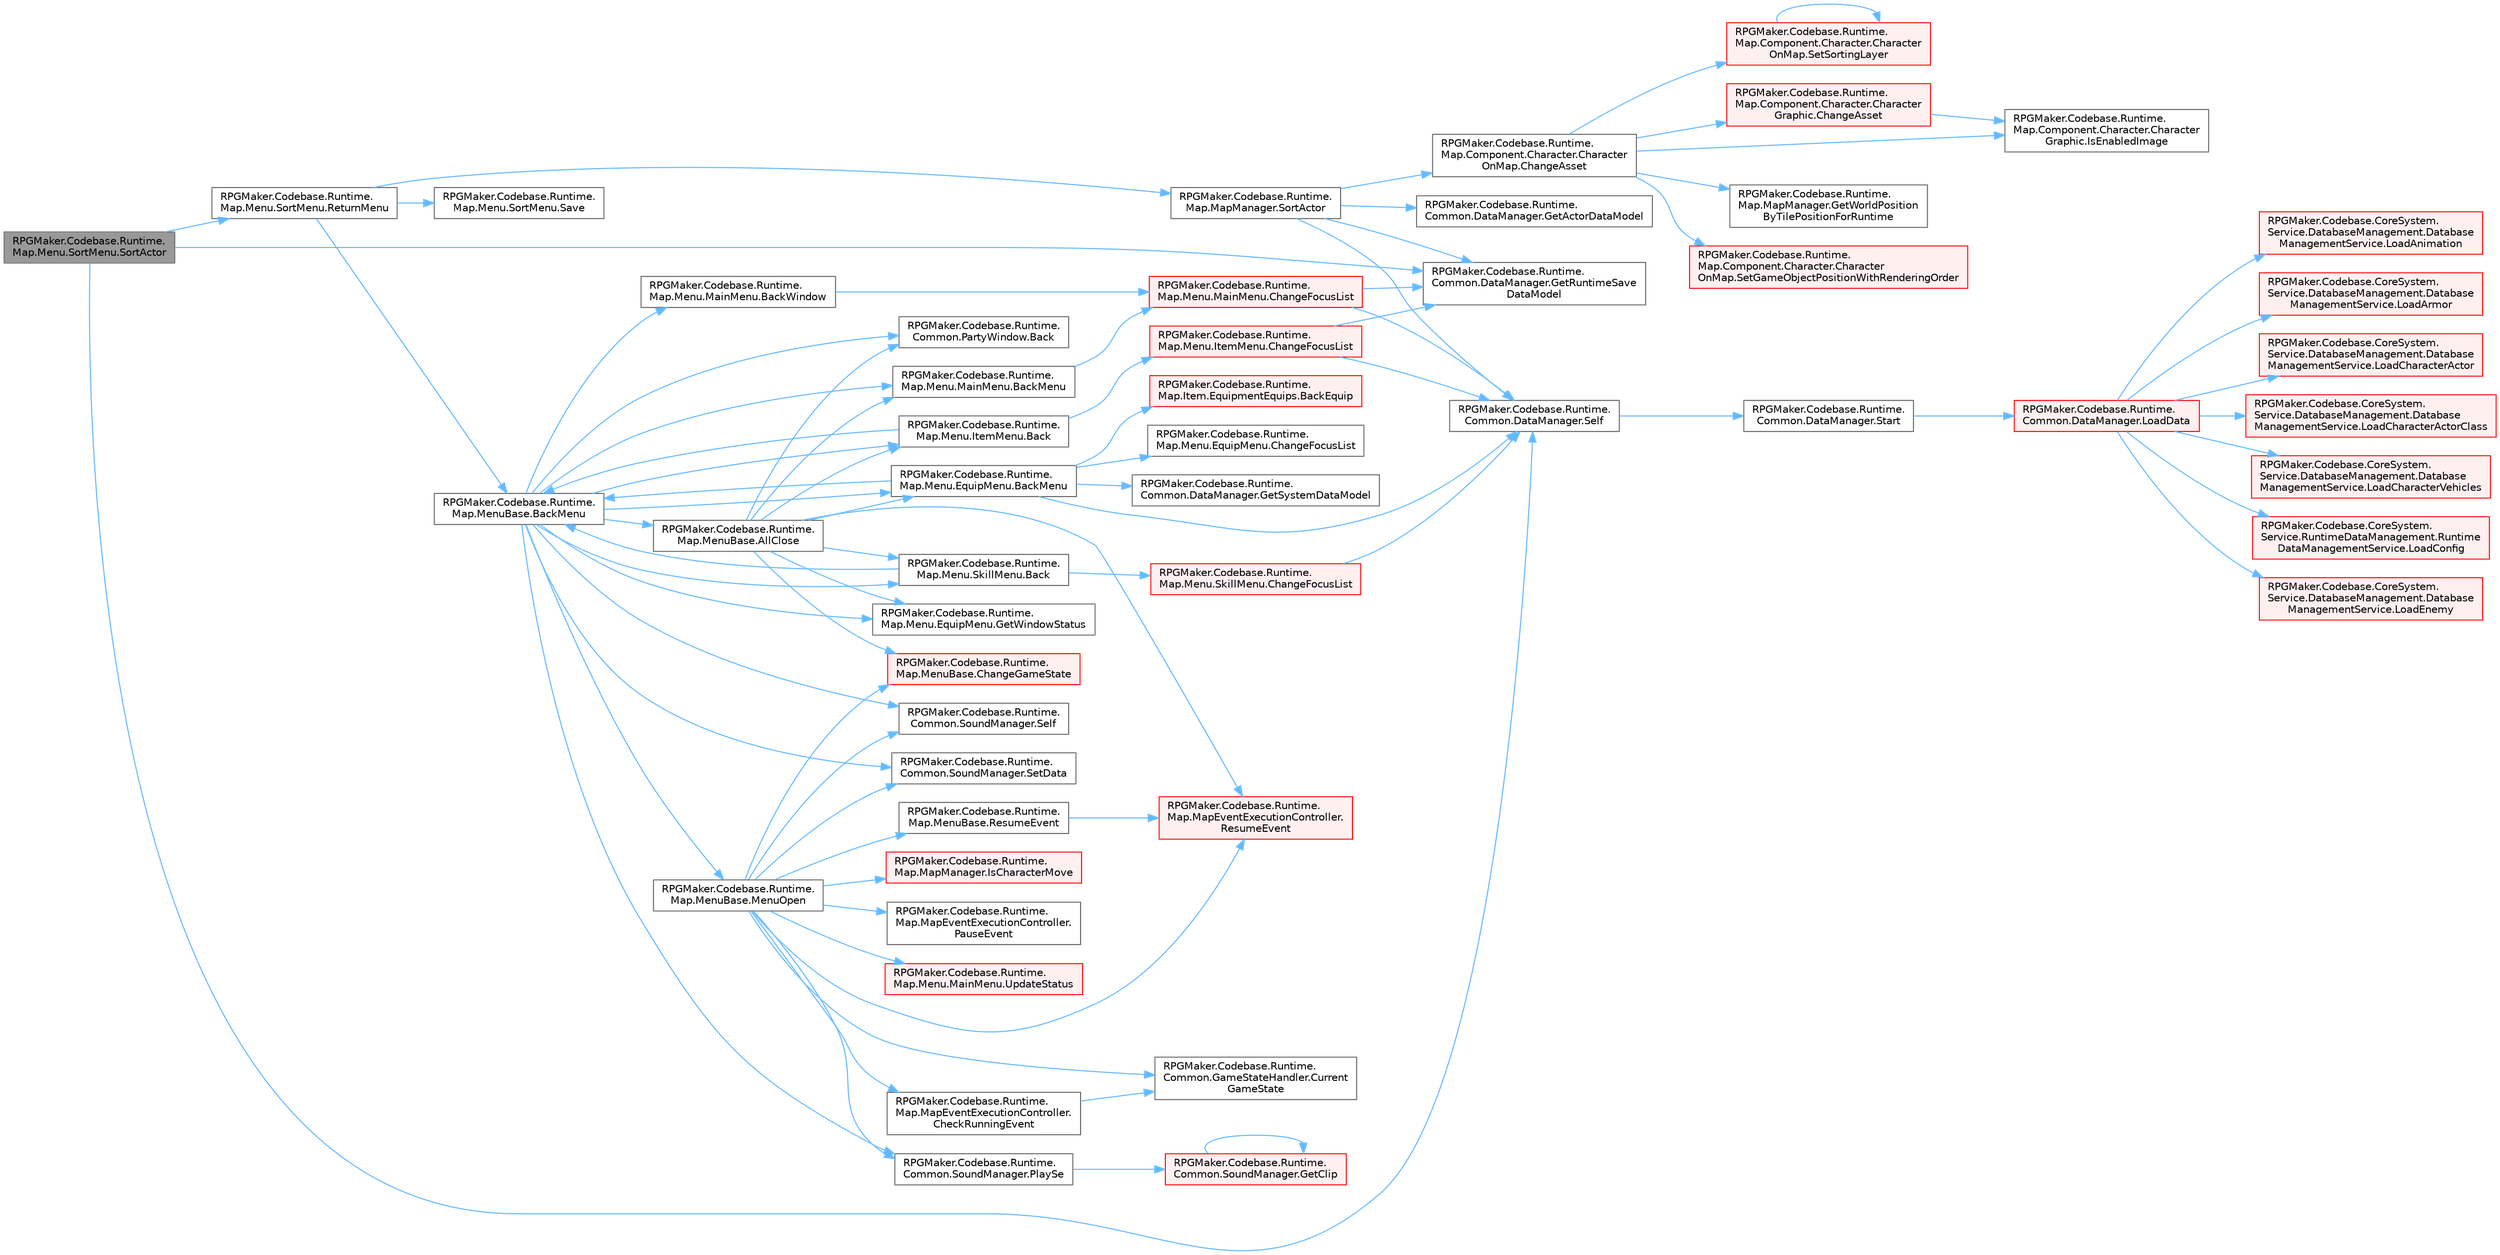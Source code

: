 digraph "RPGMaker.Codebase.Runtime.Map.Menu.SortMenu.SortActor"
{
 // LATEX_PDF_SIZE
  bgcolor="transparent";
  edge [fontname=Helvetica,fontsize=10,labelfontname=Helvetica,labelfontsize=10];
  node [fontname=Helvetica,fontsize=10,shape=box,height=0.2,width=0.4];
  rankdir="LR";
  Node1 [id="Node000001",label="RPGMaker.Codebase.Runtime.\lMap.Menu.SortMenu.SortActor",height=0.2,width=0.4,color="gray40", fillcolor="grey60", style="filled", fontcolor="black",tooltip=" "];
  Node1 -> Node2 [id="edge1_Node000001_Node000002",color="steelblue1",style="solid",tooltip=" "];
  Node2 [id="Node000002",label="RPGMaker.Codebase.Runtime.\lCommon.DataManager.GetRuntimeSave\lDataModel",height=0.2,width=0.4,color="grey40", fillcolor="white", style="filled",URL="$d5/d08/class_r_p_g_maker_1_1_codebase_1_1_runtime_1_1_common_1_1_data_manager.html#aa008ccb1bfddc97c2c6618cfe1fe9ab9",tooltip=" "];
  Node1 -> Node3 [id="edge2_Node000001_Node000003",color="steelblue1",style="solid",tooltip=" "];
  Node3 [id="Node000003",label="RPGMaker.Codebase.Runtime.\lMap.Menu.SortMenu.ReturnMenu",height=0.2,width=0.4,color="grey40", fillcolor="white", style="filled",URL="$d0/d73/class_r_p_g_maker_1_1_codebase_1_1_runtime_1_1_map_1_1_menu_1_1_sort_menu.html#a2fc5874832915517a434a9b5e2ffc075",tooltip=" "];
  Node3 -> Node4 [id="edge3_Node000003_Node000004",color="steelblue1",style="solid",tooltip=" "];
  Node4 [id="Node000004",label="RPGMaker.Codebase.Runtime.\lMap.MenuBase.BackMenu",height=0.2,width=0.4,color="grey40", fillcolor="white", style="filled",URL="$d4/d87/class_r_p_g_maker_1_1_codebase_1_1_runtime_1_1_map_1_1_menu_base.html#a75d4c40d6674b4574d843d94b935e33c",tooltip="各メニューの戻る操作を行う"];
  Node4 -> Node5 [id="edge4_Node000004_Node000005",color="steelblue1",style="solid",tooltip=" "];
  Node5 [id="Node000005",label="RPGMaker.Codebase.Runtime.\lMap.MenuBase.AllClose",height=0.2,width=0.4,color="grey40", fillcolor="white", style="filled",URL="$d4/d87/class_r_p_g_maker_1_1_codebase_1_1_runtime_1_1_map_1_1_menu_base.html#a06f193d8cc6ab88f3eaa740f98d48204",tooltip="メニューを全て閉じる"];
  Node5 -> Node6 [id="edge5_Node000005_Node000006",color="steelblue1",style="solid",tooltip=" "];
  Node6 [id="Node000006",label="RPGMaker.Codebase.Runtime.\lCommon.PartyWindow.Back",height=0.2,width=0.4,color="grey40", fillcolor="white", style="filled",URL="$d6/d78/class_r_p_g_maker_1_1_codebase_1_1_runtime_1_1_common_1_1_party_window.html#ae4bb5585d0d2382c7a95b9091e36f0a2",tooltip=" "];
  Node5 -> Node7 [id="edge6_Node000005_Node000007",color="steelblue1",style="solid",tooltip=" "];
  Node7 [id="Node000007",label="RPGMaker.Codebase.Runtime.\lMap.Menu.ItemMenu.Back",height=0.2,width=0.4,color="grey40", fillcolor="white", style="filled",URL="$d3/d77/class_r_p_g_maker_1_1_codebase_1_1_runtime_1_1_map_1_1_menu_1_1_item_menu.html#aecedbab1a1aef471318c99fc217a2849",tooltip="戻る処理"];
  Node7 -> Node4 [id="edge7_Node000007_Node000004",color="steelblue1",style="solid",tooltip=" "];
  Node7 -> Node8 [id="edge8_Node000007_Node000008",color="steelblue1",style="solid",tooltip=" "];
  Node8 [id="Node000008",label="RPGMaker.Codebase.Runtime.\lMap.Menu.ItemMenu.ChangeFocusList",height=0.2,width=0.4,color="red", fillcolor="#FFF0F0", style="filled",URL="$d3/d77/class_r_p_g_maker_1_1_codebase_1_1_runtime_1_1_map_1_1_menu_1_1_item_menu.html#ac8655015612da82d2b9007fef2fa5586",tooltip="リストのフォーカス位置を変更する"];
  Node8 -> Node2 [id="edge9_Node000008_Node000002",color="steelblue1",style="solid",tooltip=" "];
  Node8 -> Node11 [id="edge10_Node000008_Node000011",color="steelblue1",style="solid",tooltip=" "];
  Node11 [id="Node000011",label="RPGMaker.Codebase.Runtime.\lCommon.DataManager.Self",height=0.2,width=0.4,color="grey40", fillcolor="white", style="filled",URL="$d5/d08/class_r_p_g_maker_1_1_codebase_1_1_runtime_1_1_common_1_1_data_manager.html#a8f0a40fd71fe0a873d1905e106299934",tooltip=" "];
  Node11 -> Node12 [id="edge11_Node000011_Node000012",color="steelblue1",style="solid",tooltip=" "];
  Node12 [id="Node000012",label="RPGMaker.Codebase.Runtime.\lCommon.DataManager.Start",height=0.2,width=0.4,color="grey40", fillcolor="white", style="filled",URL="$d5/d08/class_r_p_g_maker_1_1_codebase_1_1_runtime_1_1_common_1_1_data_manager.html#ace8f5b29b336a071e6383ecdbe0f85c5",tooltip=" "];
  Node12 -> Node13 [id="edge12_Node000012_Node000013",color="steelblue1",style="solid",tooltip=" "];
  Node13 [id="Node000013",label="RPGMaker.Codebase.Runtime.\lCommon.DataManager.LoadData",height=0.2,width=0.4,color="red", fillcolor="#FFF0F0", style="filled",URL="$d5/d08/class_r_p_g_maker_1_1_codebase_1_1_runtime_1_1_common_1_1_data_manager.html#a42e1175b0a1dc3a225503e007043dc86",tooltip=" "];
  Node13 -> Node14 [id="edge13_Node000013_Node000014",color="steelblue1",style="solid",tooltip=" "];
  Node14 [id="Node000014",label="RPGMaker.Codebase.CoreSystem.\lService.DatabaseManagement.Database\lManagementService.LoadAnimation",height=0.2,width=0.4,color="red", fillcolor="#FFF0F0", style="filled",URL="$db/db0/class_r_p_g_maker_1_1_codebase_1_1_core_system_1_1_service_1_1_database_management_1_1_database_management_service.html#a24090092bb5f0e3f1a7f6d136a10cd22",tooltip="😁 アニメーション読込"];
  Node13 -> Node16 [id="edge14_Node000013_Node000016",color="steelblue1",style="solid",tooltip=" "];
  Node16 [id="Node000016",label="RPGMaker.Codebase.CoreSystem.\lService.DatabaseManagement.Database\lManagementService.LoadArmor",height=0.2,width=0.4,color="red", fillcolor="#FFF0F0", style="filled",URL="$db/db0/class_r_p_g_maker_1_1_codebase_1_1_core_system_1_1_service_1_1_database_management_1_1_database_management_service.html#aa2e210bbbaf85d6ed1f74aa1170b786a",tooltip="😁 防具読込"];
  Node13 -> Node18 [id="edge15_Node000013_Node000018",color="steelblue1",style="solid",tooltip=" "];
  Node18 [id="Node000018",label="RPGMaker.Codebase.CoreSystem.\lService.DatabaseManagement.Database\lManagementService.LoadCharacterActor",height=0.2,width=0.4,color="red", fillcolor="#FFF0F0", style="filled",URL="$db/db0/class_r_p_g_maker_1_1_codebase_1_1_core_system_1_1_service_1_1_database_management_1_1_database_management_service.html#afa56ff9a916ba5265719f6be7f2330e2",tooltip="😁 キャラクター・アクター読込"];
  Node13 -> Node20 [id="edge16_Node000013_Node000020",color="steelblue1",style="solid",tooltip=" "];
  Node20 [id="Node000020",label="RPGMaker.Codebase.CoreSystem.\lService.DatabaseManagement.Database\lManagementService.LoadCharacterActorClass",height=0.2,width=0.4,color="red", fillcolor="#FFF0F0", style="filled",URL="$db/db0/class_r_p_g_maker_1_1_codebase_1_1_core_system_1_1_service_1_1_database_management_1_1_database_management_service.html#a83d7b02d93737cf99a9e1b670f8fe4ea",tooltip="😁 キャラクター・アクター・クラス読込"];
  Node13 -> Node22 [id="edge17_Node000013_Node000022",color="steelblue1",style="solid",tooltip=" "];
  Node22 [id="Node000022",label="RPGMaker.Codebase.CoreSystem.\lService.DatabaseManagement.Database\lManagementService.LoadCharacterVehicles",height=0.2,width=0.4,color="red", fillcolor="#FFF0F0", style="filled",URL="$db/db0/class_r_p_g_maker_1_1_codebase_1_1_core_system_1_1_service_1_1_database_management_1_1_database_management_service.html#a0b003a876f01ec9a754241a3df3836fc",tooltip="😁 キャラクターの乗り物読込"];
  Node13 -> Node24 [id="edge18_Node000013_Node000024",color="steelblue1",style="solid",tooltip=" "];
  Node24 [id="Node000024",label="RPGMaker.Codebase.CoreSystem.\lService.RuntimeDataManagement.Runtime\lDataManagementService.LoadConfig",height=0.2,width=0.4,color="red", fillcolor="#FFF0F0", style="filled",URL="$db/d7b/class_r_p_g_maker_1_1_codebase_1_1_core_system_1_1_service_1_1_runtime_data_management_1_1_runtime_data_management_service.html#a5d406eddf4f7129bc0a84639c9bffcbd",tooltip="😁 設定読込"];
  Node13 -> Node26 [id="edge19_Node000013_Node000026",color="steelblue1",style="solid",tooltip=" "];
  Node26 [id="Node000026",label="RPGMaker.Codebase.CoreSystem.\lService.DatabaseManagement.Database\lManagementService.LoadEnemy",height=0.2,width=0.4,color="red", fillcolor="#FFF0F0", style="filled",URL="$db/db0/class_r_p_g_maker_1_1_codebase_1_1_core_system_1_1_service_1_1_database_management_1_1_database_management_service.html#a56946e6c58a5ec0f4641533476d5982c",tooltip="😁 敵読込"];
  Node5 -> Node49 [id="edge20_Node000005_Node000049",color="steelblue1",style="solid",tooltip=" "];
  Node49 [id="Node000049",label="RPGMaker.Codebase.Runtime.\lMap.Menu.SkillMenu.Back",height=0.2,width=0.4,color="grey40", fillcolor="white", style="filled",URL="$db/d40/class_r_p_g_maker_1_1_codebase_1_1_runtime_1_1_map_1_1_menu_1_1_skill_menu.html#a8aab5055cccf673866deeaa1d0d414e1",tooltip="戻る操作"];
  Node49 -> Node4 [id="edge21_Node000049_Node000004",color="steelblue1",style="solid",tooltip=" "];
  Node49 -> Node50 [id="edge22_Node000049_Node000050",color="steelblue1",style="solid",tooltip=" "];
  Node50 [id="Node000050",label="RPGMaker.Codebase.Runtime.\lMap.Menu.SkillMenu.ChangeFocusList",height=0.2,width=0.4,color="red", fillcolor="#FFF0F0", style="filled",URL="$db/d40/class_r_p_g_maker_1_1_codebase_1_1_runtime_1_1_map_1_1_menu_1_1_skill_menu.html#af36ad7509dd7e32d408a7ca967b6b63a",tooltip="リストのフォーカス位置を変更する"];
  Node50 -> Node11 [id="edge23_Node000050_Node000011",color="steelblue1",style="solid",tooltip=" "];
  Node5 -> Node51 [id="edge24_Node000005_Node000051",color="steelblue1",style="solid",tooltip=" "];
  Node51 [id="Node000051",label="RPGMaker.Codebase.Runtime.\lMap.Menu.EquipMenu.BackMenu",height=0.2,width=0.4,color="grey40", fillcolor="white", style="filled",URL="$db/d72/class_r_p_g_maker_1_1_codebase_1_1_runtime_1_1_map_1_1_menu_1_1_equip_menu.html#ac19804e5b74b2636ff3f6b59d5fc0c8f",tooltip="戻る処理"];
  Node51 -> Node52 [id="edge25_Node000051_Node000052",color="steelblue1",style="solid",tooltip=" "];
  Node52 [id="Node000052",label="RPGMaker.Codebase.Runtime.\lMap.Item.EquipmentEquips.BackEquip",height=0.2,width=0.4,color="red", fillcolor="#FFF0F0", style="filled",URL="$d3/ddf/class_r_p_g_maker_1_1_codebase_1_1_runtime_1_1_map_1_1_item_1_1_equipment_equips.html#a8816ce0a188dc69a5b498dfabe9ceca1",tooltip="戻る"];
  Node51 -> Node4 [id="edge26_Node000051_Node000004",color="steelblue1",style="solid",tooltip=" "];
  Node51 -> Node55 [id="edge27_Node000051_Node000055",color="steelblue1",style="solid",tooltip=" "];
  Node55 [id="Node000055",label="RPGMaker.Codebase.Runtime.\lMap.Menu.EquipMenu.ChangeFocusList",height=0.2,width=0.4,color="grey40", fillcolor="white", style="filled",URL="$db/d72/class_r_p_g_maker_1_1_codebase_1_1_runtime_1_1_map_1_1_menu_1_1_equip_menu.html#ade90c90e21ba6dc8221f62176eb065b9",tooltip="リストのフォーカス制御"];
  Node51 -> Node56 [id="edge28_Node000051_Node000056",color="steelblue1",style="solid",tooltip=" "];
  Node56 [id="Node000056",label="RPGMaker.Codebase.Runtime.\lCommon.DataManager.GetSystemDataModel",height=0.2,width=0.4,color="grey40", fillcolor="white", style="filled",URL="$d5/d08/class_r_p_g_maker_1_1_codebase_1_1_runtime_1_1_common_1_1_data_manager.html#acdc0251471c3db50b36db22a1f9b9d83",tooltip=" "];
  Node51 -> Node11 [id="edge29_Node000051_Node000011",color="steelblue1",style="solid",tooltip=" "];
  Node5 -> Node57 [id="edge30_Node000005_Node000057",color="steelblue1",style="solid",tooltip=" "];
  Node57 [id="Node000057",label="RPGMaker.Codebase.Runtime.\lMap.Menu.MainMenu.BackMenu",height=0.2,width=0.4,color="grey40", fillcolor="white", style="filled",URL="$d7/d96/class_r_p_g_maker_1_1_codebase_1_1_runtime_1_1_map_1_1_menu_1_1_main_menu.html#a0088d21f52ecbea09f724788096e65a4",tooltip="他のメニューから戻ってきた場合の処理"];
  Node57 -> Node58 [id="edge31_Node000057_Node000058",color="steelblue1",style="solid",tooltip=" "];
  Node58 [id="Node000058",label="RPGMaker.Codebase.Runtime.\lMap.Menu.MainMenu.ChangeFocusList",height=0.2,width=0.4,color="red", fillcolor="#FFF0F0", style="filled",URL="$d7/d96/class_r_p_g_maker_1_1_codebase_1_1_runtime_1_1_map_1_1_menu_1_1_main_menu.html#a02676e20a14f0fb1c50d048830e35851",tooltip="リストのフォーカス位置を変更する"];
  Node58 -> Node2 [id="edge32_Node000058_Node000002",color="steelblue1",style="solid",tooltip=" "];
  Node58 -> Node11 [id="edge33_Node000058_Node000011",color="steelblue1",style="solid",tooltip=" "];
  Node5 -> Node59 [id="edge34_Node000005_Node000059",color="steelblue1",style="solid",tooltip=" "];
  Node59 [id="Node000059",label="RPGMaker.Codebase.Runtime.\lMap.MenuBase.ChangeGameState",height=0.2,width=0.4,color="red", fillcolor="#FFF0F0", style="filled",URL="$d4/d87/class_r_p_g_maker_1_1_codebase_1_1_runtime_1_1_map_1_1_menu_base.html#a09c9b32db375ba2624e228c47fcbc64f",tooltip="GameState切り替え処理"];
  Node5 -> Node64 [id="edge35_Node000005_Node000064",color="steelblue1",style="solid",tooltip=" "];
  Node64 [id="Node000064",label="RPGMaker.Codebase.Runtime.\lMap.Menu.EquipMenu.GetWindowStatus",height=0.2,width=0.4,color="grey40", fillcolor="white", style="filled",URL="$db/d72/class_r_p_g_maker_1_1_codebase_1_1_runtime_1_1_map_1_1_menu_1_1_equip_menu.html#a2db12c172eaa6f3913bd4c9baaff74dd",tooltip="Windowステータス取得"];
  Node5 -> Node65 [id="edge36_Node000005_Node000065",color="steelblue1",style="solid",tooltip=" "];
  Node65 [id="Node000065",label="RPGMaker.Codebase.Runtime.\lMap.MapEventExecutionController.\lResumeEvent",height=0.2,width=0.4,color="red", fillcolor="#FFF0F0", style="filled",URL="$db/d6c/class_r_p_g_maker_1_1_codebase_1_1_runtime_1_1_map_1_1_map_event_execution_controller.html#a524c914e37524ca686d99e7a230443fb",tooltip="実行を中断していたイベントの再開"];
  Node4 -> Node6 [id="edge37_Node000004_Node000006",color="steelblue1",style="solid",tooltip=" "];
  Node4 -> Node7 [id="edge38_Node000004_Node000007",color="steelblue1",style="solid",tooltip=" "];
  Node4 -> Node49 [id="edge39_Node000004_Node000049",color="steelblue1",style="solid",tooltip=" "];
  Node4 -> Node51 [id="edge40_Node000004_Node000051",color="steelblue1",style="solid",tooltip=" "];
  Node4 -> Node57 [id="edge41_Node000004_Node000057",color="steelblue1",style="solid",tooltip=" "];
  Node4 -> Node66 [id="edge42_Node000004_Node000066",color="steelblue1",style="solid",tooltip=" "];
  Node66 [id="Node000066",label="RPGMaker.Codebase.Runtime.\lMap.Menu.MainMenu.BackWindow",height=0.2,width=0.4,color="grey40", fillcolor="white", style="filled",URL="$d7/d96/class_r_p_g_maker_1_1_codebase_1_1_runtime_1_1_map_1_1_menu_1_1_main_menu.html#aff7831030911ae2111e65ed568363fcb",tooltip="メニューを閉じて戻ってよいかどうかを返却する"];
  Node66 -> Node58 [id="edge43_Node000066_Node000058",color="steelblue1",style="solid",tooltip=" "];
  Node4 -> Node64 [id="edge44_Node000004_Node000064",color="steelblue1",style="solid",tooltip=" "];
  Node4 -> Node67 [id="edge45_Node000004_Node000067",color="steelblue1",style="solid",tooltip=" "];
  Node67 [id="Node000067",label="RPGMaker.Codebase.Runtime.\lMap.MenuBase.MenuOpen",height=0.2,width=0.4,color="grey40", fillcolor="white", style="filled",URL="$d4/d87/class_r_p_g_maker_1_1_codebase_1_1_runtime_1_1_map_1_1_menu_base.html#a5a2bdab2d0f0b62de47028166fdcb660",tooltip="メニュー表示、非表示切り替え処理"];
  Node67 -> Node59 [id="edge46_Node000067_Node000059",color="steelblue1",style="solid",tooltip=" "];
  Node67 -> Node68 [id="edge47_Node000067_Node000068",color="steelblue1",style="solid",tooltip=" "];
  Node68 [id="Node000068",label="RPGMaker.Codebase.Runtime.\lMap.MapEventExecutionController.\lCheckRunningEvent",height=0.2,width=0.4,color="grey40", fillcolor="white", style="filled",URL="$db/d6c/class_r_p_g_maker_1_1_codebase_1_1_runtime_1_1_map_1_1_map_event_execution_controller.html#aeaee3de09388ebf0bd140c0e4c831d56",tooltip="イベント実行中で、MAPやバトル側でキー操作を受け付け可能かどうかを返却する"];
  Node68 -> Node62 [id="edge48_Node000068_Node000062",color="steelblue1",style="solid",tooltip=" "];
  Node62 [id="Node000062",label="RPGMaker.Codebase.Runtime.\lCommon.GameStateHandler.Current\lGameState",height=0.2,width=0.4,color="grey40", fillcolor="white", style="filled",URL="$de/d2c/class_r_p_g_maker_1_1_codebase_1_1_runtime_1_1_common_1_1_game_state_handler.html#adce58ef0480f995976ab60592c9add27",tooltip="😁 現在の状態を返却する."];
  Node67 -> Node62 [id="edge49_Node000067_Node000062",color="steelblue1",style="solid",tooltip=" "];
  Node67 -> Node69 [id="edge50_Node000067_Node000069",color="steelblue1",style="solid",tooltip=" "];
  Node69 [id="Node000069",label="RPGMaker.Codebase.Runtime.\lMap.MapManager.IsCharacterMove",height=0.2,width=0.4,color="red", fillcolor="#FFF0F0", style="filled",URL="$d5/d0f/class_r_p_g_maker_1_1_codebase_1_1_runtime_1_1_map_1_1_map_manager.html#a0204fc27cbe0a60a9450680ec9a4406b",tooltip=" "];
  Node67 -> Node71 [id="edge51_Node000067_Node000071",color="steelblue1",style="solid",tooltip=" "];
  Node71 [id="Node000071",label="RPGMaker.Codebase.Runtime.\lMap.MapEventExecutionController.\lPauseEvent",height=0.2,width=0.4,color="grey40", fillcolor="white", style="filled",URL="$db/d6c/class_r_p_g_maker_1_1_codebase_1_1_runtime_1_1_map_1_1_map_event_execution_controller.html#a72f349b3e4a807f238790e131e08b465",tooltip="現在実行中のイベントを一時中断 メニュー表示やバトル表示など、別の画面へ遷移する際に利用"];
  Node67 -> Node72 [id="edge52_Node000067_Node000072",color="steelblue1",style="solid",tooltip=" "];
  Node72 [id="Node000072",label="RPGMaker.Codebase.Runtime.\lCommon.SoundManager.PlaySe",height=0.2,width=0.4,color="grey40", fillcolor="white", style="filled",URL="$dc/d92/class_r_p_g_maker_1_1_codebase_1_1_runtime_1_1_common_1_1_sound_manager.html#ac7b8d39ef1c764cd1c8ce2931d7dfd11",tooltip=" "];
  Node72 -> Node73 [id="edge53_Node000072_Node000073",color="steelblue1",style="solid",tooltip=" "];
  Node73 [id="Node000073",label="RPGMaker.Codebase.Runtime.\lCommon.SoundManager.GetClip",height=0.2,width=0.4,color="red", fillcolor="#FFF0F0", style="filled",URL="$dc/d92/class_r_p_g_maker_1_1_codebase_1_1_runtime_1_1_common_1_1_sound_manager.html#afeb381d3d8889091583df950cc926c62",tooltip=" "];
  Node73 -> Node73 [id="edge54_Node000073_Node000073",color="steelblue1",style="solid",tooltip=" "];
  Node67 -> Node65 [id="edge55_Node000067_Node000065",color="steelblue1",style="solid",tooltip=" "];
  Node67 -> Node80 [id="edge56_Node000067_Node000080",color="steelblue1",style="solid",tooltip=" "];
  Node80 [id="Node000080",label="RPGMaker.Codebase.Runtime.\lMap.MenuBase.ResumeEvent",height=0.2,width=0.4,color="grey40", fillcolor="white", style="filled",URL="$d4/d87/class_r_p_g_maker_1_1_codebase_1_1_runtime_1_1_map_1_1_menu_base.html#afd14042ed347759133ad2856e206aea4",tooltip="イベントに復帰する"];
  Node80 -> Node65 [id="edge57_Node000080_Node000065",color="steelblue1",style="solid",tooltip=" "];
  Node67 -> Node81 [id="edge58_Node000067_Node000081",color="steelblue1",style="solid",tooltip=" "];
  Node81 [id="Node000081",label="RPGMaker.Codebase.Runtime.\lCommon.SoundManager.Self",height=0.2,width=0.4,color="grey40", fillcolor="white", style="filled",URL="$dc/d92/class_r_p_g_maker_1_1_codebase_1_1_runtime_1_1_common_1_1_sound_manager.html#aca0898033e6c728c94d26ad955dc4968",tooltip=" "];
  Node67 -> Node82 [id="edge59_Node000067_Node000082",color="steelblue1",style="solid",tooltip=" "];
  Node82 [id="Node000082",label="RPGMaker.Codebase.Runtime.\lCommon.SoundManager.SetData",height=0.2,width=0.4,color="grey40", fillcolor="white", style="filled",URL="$dc/d92/class_r_p_g_maker_1_1_codebase_1_1_runtime_1_1_common_1_1_sound_manager.html#a0618a93ba58b7dbf31684f62cf69a8dd",tooltip=" "];
  Node67 -> Node83 [id="edge60_Node000067_Node000083",color="steelblue1",style="solid",tooltip=" "];
  Node83 [id="Node000083",label="RPGMaker.Codebase.Runtime.\lMap.Menu.MainMenu.UpdateStatus",height=0.2,width=0.4,color="red", fillcolor="#FFF0F0", style="filled",URL="$d7/d96/class_r_p_g_maker_1_1_codebase_1_1_runtime_1_1_map_1_1_menu_1_1_main_menu.html#a6cae78af97a831d84a3fd20a469459ba",tooltip="メニュー更新"];
  Node4 -> Node72 [id="edge61_Node000004_Node000072",color="steelblue1",style="solid",tooltip=" "];
  Node4 -> Node81 [id="edge62_Node000004_Node000081",color="steelblue1",style="solid",tooltip=" "];
  Node4 -> Node82 [id="edge63_Node000004_Node000082",color="steelblue1",style="solid",tooltip=" "];
  Node3 -> Node85 [id="edge64_Node000003_Node000085",color="steelblue1",style="solid",tooltip=" "];
  Node85 [id="Node000085",label="RPGMaker.Codebase.Runtime.\lMap.Menu.SortMenu.Save",height=0.2,width=0.4,color="grey40", fillcolor="white", style="filled",URL="$d0/d73/class_r_p_g_maker_1_1_codebase_1_1_runtime_1_1_map_1_1_menu_1_1_sort_menu.html#a749c48719f42e1cc02f0605b185d31e4",tooltip="セーブ箇所_actorIDが入ってくる"];
  Node3 -> Node86 [id="edge65_Node000003_Node000086",color="steelblue1",style="solid",tooltip=" "];
  Node86 [id="Node000086",label="RPGMaker.Codebase.Runtime.\lMap.MapManager.SortActor",height=0.2,width=0.4,color="grey40", fillcolor="white", style="filled",URL="$d5/d0f/class_r_p_g_maker_1_1_codebase_1_1_runtime_1_1_map_1_1_map_manager.html#a101e9ec6e1a3b9b3916859057549625a",tooltip=" "];
  Node86 -> Node87 [id="edge66_Node000086_Node000087",color="steelblue1",style="solid",tooltip=" "];
  Node87 [id="Node000087",label="RPGMaker.Codebase.Runtime.\lMap.Component.Character.Character\lOnMap.ChangeAsset",height=0.2,width=0.4,color="grey40", fillcolor="white", style="filled",URL="$d0/dad/class_r_p_g_maker_1_1_codebase_1_1_runtime_1_1_map_1_1_component_1_1_character_1_1_character_on_map.html#a41928ad79ad9f7867e1a03876e237d1c",tooltip=" "];
  Node87 -> Node88 [id="edge67_Node000087_Node000088",color="steelblue1",style="solid",tooltip=" "];
  Node88 [id="Node000088",label="RPGMaker.Codebase.Runtime.\lMap.Component.Character.Character\lGraphic.ChangeAsset",height=0.2,width=0.4,color="red", fillcolor="#FFF0F0", style="filled",URL="$da/d44/class_r_p_g_maker_1_1_codebase_1_1_runtime_1_1_map_1_1_component_1_1_character_1_1_character_graphic.html#ad921b54f353042fff144583e441b7b62",tooltip="😁 資産変更"];
  Node88 -> Node104 [id="edge68_Node000088_Node000104",color="steelblue1",style="solid",tooltip=" "];
  Node104 [id="Node000104",label="RPGMaker.Codebase.Runtime.\lMap.Component.Character.Character\lGraphic.IsEnabledImage",height=0.2,width=0.4,color="grey40", fillcolor="white", style="filled",URL="$da/d44/class_r_p_g_maker_1_1_codebase_1_1_runtime_1_1_map_1_1_component_1_1_character_1_1_character_graphic.html#a11037a4ad26d86e8c745dd87f083e5b1",tooltip="😁 画像活性か？"];
  Node87 -> Node105 [id="edge69_Node000087_Node000105",color="steelblue1",style="solid",tooltip=" "];
  Node105 [id="Node000105",label="RPGMaker.Codebase.Runtime.\lMap.MapManager.GetWorldPosition\lByTilePositionForRuntime",height=0.2,width=0.4,color="grey40", fillcolor="white", style="filled",URL="$d5/d0f/class_r_p_g_maker_1_1_codebase_1_1_runtime_1_1_map_1_1_map_manager.html#a939f30a71fbea539bb33d4de55423543",tooltip="タイル座標をワールド座標に変換"];
  Node87 -> Node104 [id="edge70_Node000087_Node000104",color="steelblue1",style="solid",tooltip=" "];
  Node87 -> Node106 [id="edge71_Node000087_Node000106",color="steelblue1",style="solid",tooltip=" "];
  Node106 [id="Node000106",label="RPGMaker.Codebase.Runtime.\lMap.Component.Character.Character\lOnMap.SetGameObjectPositionWithRenderingOrder",height=0.2,width=0.4,color="red", fillcolor="#FFF0F0", style="filled",URL="$d0/dad/class_r_p_g_maker_1_1_codebase_1_1_runtime_1_1_map_1_1_component_1_1_character_1_1_character_on_map.html#a1a48b1d1847bd93b03ca05fc95555aa9",tooltip="描画順調整値も含めた表示位置設定。"];
  Node87 -> Node108 [id="edge72_Node000087_Node000108",color="steelblue1",style="solid",tooltip=" "];
  Node108 [id="Node000108",label="RPGMaker.Codebase.Runtime.\lMap.Component.Character.Character\lOnMap.SetSortingLayer",height=0.2,width=0.4,color="red", fillcolor="#FFF0F0", style="filled",URL="$d0/dad/class_r_p_g_maker_1_1_codebase_1_1_runtime_1_1_map_1_1_component_1_1_character_1_1_character_on_map.html#addf32095a80aedbb76f8cba76b9c9d43",tooltip="ソートレイヤーを設定。"];
  Node108 -> Node108 [id="edge73_Node000108_Node000108",color="steelblue1",style="solid",tooltip=" "];
  Node86 -> Node112 [id="edge74_Node000086_Node000112",color="steelblue1",style="solid",tooltip=" "];
  Node112 [id="Node000112",label="RPGMaker.Codebase.Runtime.\lCommon.DataManager.GetActorDataModel",height=0.2,width=0.4,color="grey40", fillcolor="white", style="filled",URL="$d5/d08/class_r_p_g_maker_1_1_codebase_1_1_runtime_1_1_common_1_1_data_manager.html#abfb1fd14c6aadc61fe20955b4b60c7cf",tooltip=" "];
  Node86 -> Node2 [id="edge75_Node000086_Node000002",color="steelblue1",style="solid",tooltip=" "];
  Node86 -> Node11 [id="edge76_Node000086_Node000011",color="steelblue1",style="solid",tooltip=" "];
  Node1 -> Node11 [id="edge77_Node000001_Node000011",color="steelblue1",style="solid",tooltip=" "];
}
